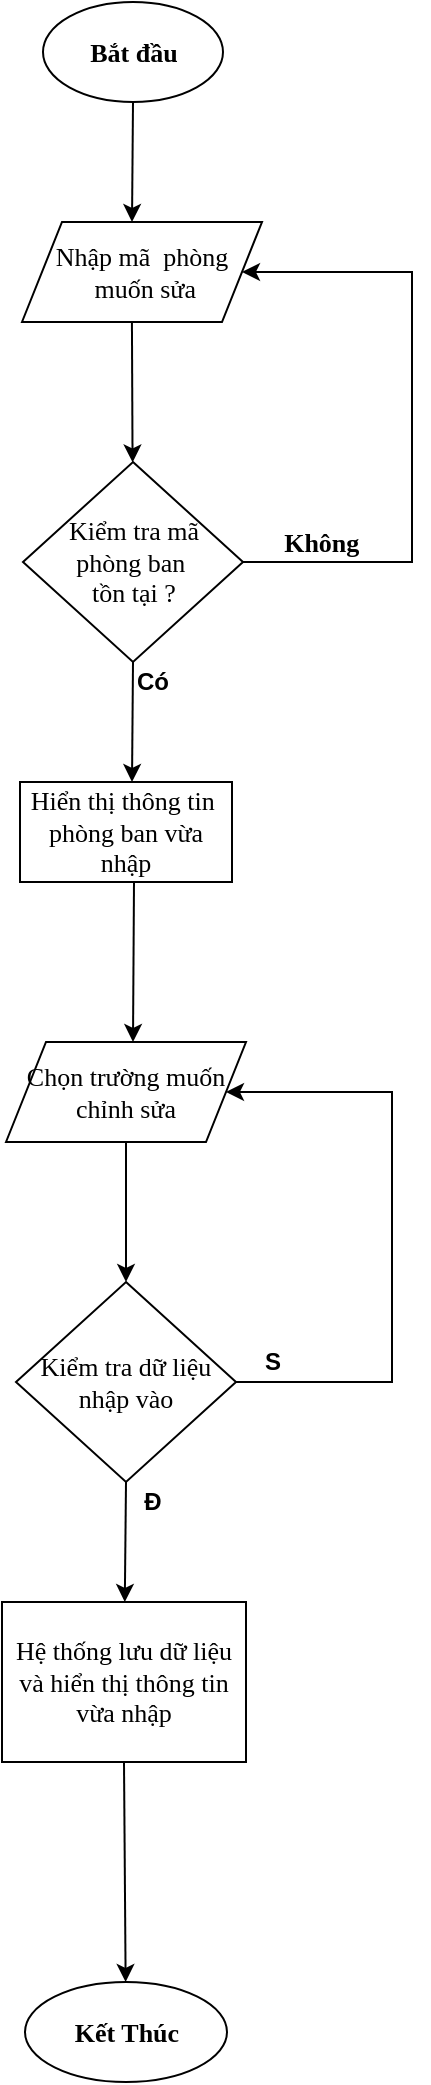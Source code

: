 <mxfile version="21.1.1" type="github">
  <diagram name="Page-1" id="1PG1D4QQlFnaMD97lDCO">
    <mxGraphModel dx="1114" dy="623" grid="1" gridSize="10" guides="1" tooltips="1" connect="1" arrows="1" fold="1" page="1" pageScale="1" pageWidth="827" pageHeight="1169" math="0" shadow="0">
      <root>
        <mxCell id="0" />
        <mxCell id="1" parent="0" />
        <mxCell id="u3JvPehaXIA-mYZSv__7-1" style="edgeStyle=orthogonalEdgeStyle;rounded=0;orthogonalLoop=1;jettySize=auto;html=1;exitX=0.5;exitY=1;exitDx=0;exitDy=0;fontSize=13;fontFamily=Times New Roman;fontStyle=0" edge="1" parent="1" source="u3JvPehaXIA-mYZSv__7-2">
          <mxGeometry relative="1" as="geometry">
            <mxPoint x="370" y="170" as="targetPoint" />
          </mxGeometry>
        </mxCell>
        <mxCell id="u3JvPehaXIA-mYZSv__7-2" value="&lt;font style=&quot;font-size: 13px;&quot;&gt;Bắt đầu&lt;/font&gt;" style="ellipse;whiteSpace=wrap;html=1;fontSize=13;fontFamily=Times New Roman;fontStyle=1" vertex="1" parent="1">
          <mxGeometry x="325.5" y="60" width="90" height="50" as="geometry" />
        </mxCell>
        <mxCell id="u3JvPehaXIA-mYZSv__7-3" style="rounded=0;orthogonalLoop=1;jettySize=auto;html=1;exitX=0.458;exitY=0.978;exitDx=0;exitDy=0;exitPerimeter=0;fontSize=13;fontFamily=Times New Roman;fontStyle=0" edge="1" parent="1" source="u3JvPehaXIA-mYZSv__7-4" target="u3JvPehaXIA-mYZSv__7-7">
          <mxGeometry relative="1" as="geometry" />
        </mxCell>
        <mxCell id="u3JvPehaXIA-mYZSv__7-4" value="&lt;font style=&quot;font-size: 13px;&quot;&gt;Nhập mã&amp;nbsp; phòng&lt;br&gt;&lt;span style=&quot;background-color: initial;&quot;&gt;&amp;nbsp;muốn sửa&lt;/span&gt;&lt;br&gt;&lt;/font&gt;" style="shape=parallelogram;perimeter=parallelogramPerimeter;whiteSpace=wrap;html=1;fixedSize=1;fontSize=13;fontFamily=Times New Roman;fontStyle=0" vertex="1" parent="1">
          <mxGeometry x="315" y="170" width="120" height="50" as="geometry" />
        </mxCell>
        <mxCell id="u3JvPehaXIA-mYZSv__7-5" style="rounded=0;orthogonalLoop=1;jettySize=auto;html=1;exitX=0.5;exitY=1;exitDx=0;exitDy=0;fontSize=13;fontFamily=Times New Roman;fontStyle=0" edge="1" parent="1" source="u3JvPehaXIA-mYZSv__7-7">
          <mxGeometry relative="1" as="geometry">
            <mxPoint x="370" y="450" as="targetPoint" />
          </mxGeometry>
        </mxCell>
        <mxCell id="u3JvPehaXIA-mYZSv__7-6" style="edgeStyle=elbowEdgeStyle;rounded=0;orthogonalLoop=1;jettySize=auto;html=1;exitX=1;exitY=0.5;exitDx=0;exitDy=0;entryX=1;entryY=0.5;entryDx=0;entryDy=0;" edge="1" parent="1" source="u3JvPehaXIA-mYZSv__7-7" target="u3JvPehaXIA-mYZSv__7-4">
          <mxGeometry relative="1" as="geometry">
            <mxPoint x="370" y="130" as="targetPoint" />
            <Array as="points">
              <mxPoint x="510" y="210" />
              <mxPoint x="510" y="230" />
            </Array>
          </mxGeometry>
        </mxCell>
        <mxCell id="u3JvPehaXIA-mYZSv__7-7" value="Kiểm tra mã&lt;br&gt;phòng ban&amp;nbsp;&lt;br&gt;tồn tại ?" style="rhombus;whiteSpace=wrap;html=1;fontSize=13;fontFamily=Times New Roman;fontStyle=0" vertex="1" parent="1">
          <mxGeometry x="315.5" y="290" width="110" height="100" as="geometry" />
        </mxCell>
        <mxCell id="u3JvPehaXIA-mYZSv__7-8" style="rounded=0;orthogonalLoop=1;jettySize=auto;html=1;entryX=0.5;entryY=0;entryDx=0;entryDy=0;" edge="1" parent="1">
          <mxGeometry relative="1" as="geometry">
            <mxPoint x="371" y="500" as="sourcePoint" />
            <mxPoint x="370.5" y="580" as="targetPoint" />
          </mxGeometry>
        </mxCell>
        <mxCell id="u3JvPehaXIA-mYZSv__7-9" value="Hiển thị thông tin&amp;nbsp;&lt;br&gt;phòng ban vừa nhập" style="rounded=0;whiteSpace=wrap;html=1;fontSize=13;fontFamily=Times New Roman;fontStyle=0" vertex="1" parent="1">
          <mxGeometry x="314" y="450" width="106" height="50" as="geometry" />
        </mxCell>
        <mxCell id="u3JvPehaXIA-mYZSv__7-10" value="&lt;font style=&quot;font-size: 13px;&quot;&gt;&lt;span style=&quot;font-size: 13px;&quot;&gt;Kết Thúc&lt;/span&gt;&lt;/font&gt;" style="ellipse;whiteSpace=wrap;html=1;fontSize=13;fontFamily=Times New Roman;fontStyle=1" vertex="1" parent="1">
          <mxGeometry x="316.5" y="1050" width="101" height="50" as="geometry" />
        </mxCell>
        <mxCell id="u3JvPehaXIA-mYZSv__7-11" value="&lt;b&gt;Không&amp;nbsp;&lt;br&gt;&lt;/b&gt;" style="text;html=1;align=center;verticalAlign=middle;resizable=0;points=[];autosize=1;strokeColor=none;fillColor=none;fontSize=13;fontFamily=Times New Roman;fontStyle=0" vertex="1" parent="1">
          <mxGeometry x="435.5" y="315" width="60" height="30" as="geometry" />
        </mxCell>
        <mxCell id="u3JvPehaXIA-mYZSv__7-12" value="&lt;b&gt;Có&lt;/b&gt;" style="text;html=1;align=center;verticalAlign=middle;resizable=0;points=[];autosize=1;strokeColor=none;fillColor=none;" vertex="1" parent="1">
          <mxGeometry x="360" y="385" width="40" height="30" as="geometry" />
        </mxCell>
        <mxCell id="u3JvPehaXIA-mYZSv__7-13" style="rounded=0;orthogonalLoop=1;jettySize=auto;html=1;exitX=0.5;exitY=1;exitDx=0;exitDy=0;" edge="1" parent="1" source="u3JvPehaXIA-mYZSv__7-14" target="u3JvPehaXIA-mYZSv__7-10">
          <mxGeometry relative="1" as="geometry" />
        </mxCell>
        <mxCell id="u3JvPehaXIA-mYZSv__7-14" value="Hệ thống lưu dữ liệu và hiển thị thông tin vừa nhập" style="rounded=0;whiteSpace=wrap;html=1;fontSize=13;fontFamily=Times New Roman;fontStyle=0" vertex="1" parent="1">
          <mxGeometry x="305" y="860" width="122" height="80" as="geometry" />
        </mxCell>
        <mxCell id="u3JvPehaXIA-mYZSv__7-18" style="rounded=0;orthogonalLoop=1;jettySize=auto;html=1;exitX=0.5;exitY=1;exitDx=0;exitDy=0;entryX=0.5;entryY=0;entryDx=0;entryDy=0;" edge="1" parent="1" source="u3JvPehaXIA-mYZSv__7-15" target="u3JvPehaXIA-mYZSv__7-16">
          <mxGeometry relative="1" as="geometry" />
        </mxCell>
        <mxCell id="u3JvPehaXIA-mYZSv__7-15" value="&lt;font style=&quot;font-size: 13px;&quot;&gt;Chọn trường muốn&lt;br&gt;chỉnh sửa&lt;br&gt;&lt;/font&gt;" style="shape=parallelogram;perimeter=parallelogramPerimeter;whiteSpace=wrap;html=1;fixedSize=1;fontSize=13;fontFamily=Times New Roman;fontStyle=0" vertex="1" parent="1">
          <mxGeometry x="307" y="580" width="120" height="50" as="geometry" />
        </mxCell>
        <mxCell id="u3JvPehaXIA-mYZSv__7-19" style="rounded=0;orthogonalLoop=1;jettySize=auto;html=1;exitX=0.5;exitY=1;exitDx=0;exitDy=0;" edge="1" parent="1" source="u3JvPehaXIA-mYZSv__7-16" target="u3JvPehaXIA-mYZSv__7-14">
          <mxGeometry relative="1" as="geometry" />
        </mxCell>
        <mxCell id="u3JvPehaXIA-mYZSv__7-20" style="edgeStyle=elbowEdgeStyle;rounded=0;orthogonalLoop=1;jettySize=auto;html=1;exitX=1;exitY=0.5;exitDx=0;exitDy=0;entryX=1;entryY=0.5;entryDx=0;entryDy=0;" edge="1" parent="1" source="u3JvPehaXIA-mYZSv__7-16" target="u3JvPehaXIA-mYZSv__7-15">
          <mxGeometry relative="1" as="geometry">
            <mxPoint x="560" y="600" as="targetPoint" />
            <Array as="points">
              <mxPoint x="500" y="690" />
            </Array>
          </mxGeometry>
        </mxCell>
        <mxCell id="u3JvPehaXIA-mYZSv__7-16" value="Kiểm tra dữ liệu&lt;br&gt;nhập vào" style="rhombus;whiteSpace=wrap;html=1;fontSize=13;fontFamily=Times New Roman;fontStyle=0" vertex="1" parent="1">
          <mxGeometry x="312" y="700" width="110" height="100" as="geometry" />
        </mxCell>
        <mxCell id="u3JvPehaXIA-mYZSv__7-21" value="&lt;b&gt;S&lt;/b&gt;" style="text;html=1;align=center;verticalAlign=middle;resizable=0;points=[];autosize=1;strokeColor=none;fillColor=none;" vertex="1" parent="1">
          <mxGeometry x="425" y="725" width="30" height="30" as="geometry" />
        </mxCell>
        <mxCell id="u3JvPehaXIA-mYZSv__7-22" value="&lt;b&gt;Đ&lt;/b&gt;" style="text;html=1;align=center;verticalAlign=middle;resizable=0;points=[];autosize=1;strokeColor=none;fillColor=none;" vertex="1" parent="1">
          <mxGeometry x="365" y="795" width="30" height="30" as="geometry" />
        </mxCell>
      </root>
    </mxGraphModel>
  </diagram>
</mxfile>
